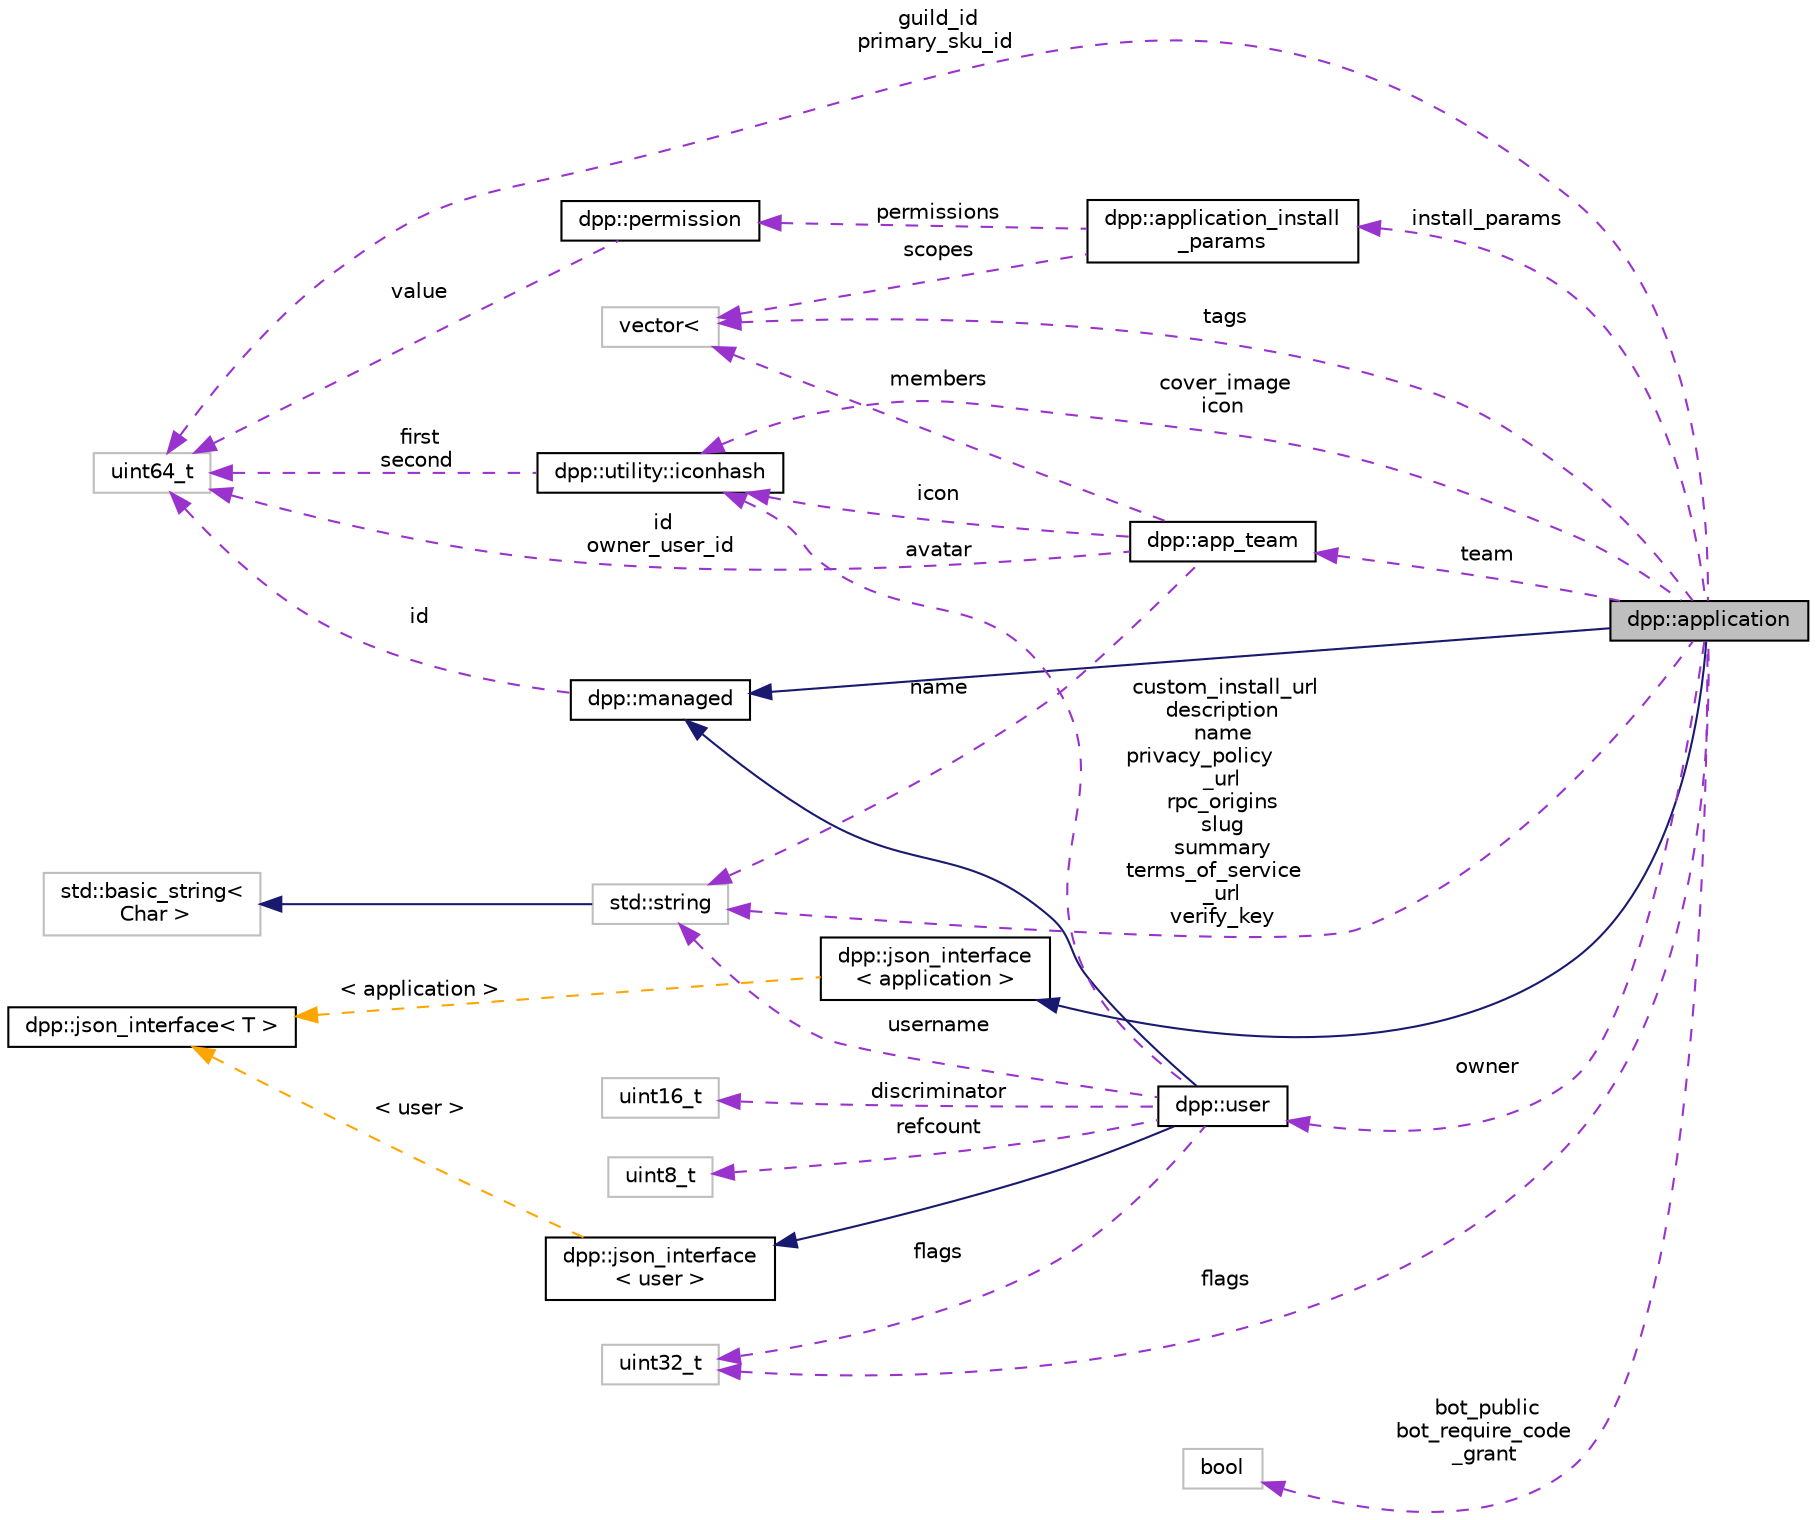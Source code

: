 digraph "dpp::application"
{
 // INTERACTIVE_SVG=YES
 // LATEX_PDF_SIZE
  bgcolor="transparent";
  edge [fontname="Helvetica",fontsize="10",labelfontname="Helvetica",labelfontsize="10"];
  node [fontname="Helvetica",fontsize="10",shape=record];
  rankdir="LR";
  Node1 [label="dpp::application",height=0.2,width=0.4,color="black", fillcolor="grey75", style="filled", fontcolor="black",tooltip="The application class represents details of a bot application."];
  Node2 -> Node1 [dir="back",color="midnightblue",fontsize="10",style="solid",fontname="Helvetica"];
  Node2 [label="dpp::managed",height=0.2,width=0.4,color="black",URL="$classdpp_1_1managed.html",tooltip="The managed class is the base class for various types that can be stored in a cache that are identifi..."];
  Node3 -> Node2 [dir="back",color="darkorchid3",fontsize="10",style="dashed",label=" id" ,fontname="Helvetica"];
  Node3 [label="uint64_t",height=0.2,width=0.4,color="grey75",tooltip=" "];
  Node4 -> Node1 [dir="back",color="midnightblue",fontsize="10",style="solid",fontname="Helvetica"];
  Node4 [label="dpp::json_interface\l\< application \>",height=0.2,width=0.4,color="black",URL="$structdpp_1_1json__interface.html",tooltip=" "];
  Node5 -> Node4 [dir="back",color="orange",fontsize="10",style="dashed",label=" \< application \>" ,fontname="Helvetica"];
  Node5 [label="dpp::json_interface\< T \>",height=0.2,width=0.4,color="black",URL="$structdpp_1_1json__interface.html",tooltip="Represents an interface for an object that can optionally implement functions for converting to and f..."];
  Node6 -> Node1 [dir="back",color="darkorchid3",fontsize="10",style="dashed",label=" custom_install_url\ndescription\nname\nprivacy_policy\l_url\nrpc_origins\nslug\nsummary\nterms_of_service\l_url\nverify_key" ,fontname="Helvetica"];
  Node6 [label="std::string",height=0.2,width=0.4,color="grey75",tooltip=" "];
  Node7 -> Node6 [dir="back",color="midnightblue",fontsize="10",style="solid",fontname="Helvetica"];
  Node7 [label="std::basic_string\<\l Char \>",height=0.2,width=0.4,color="grey75",tooltip=" "];
  Node8 -> Node1 [dir="back",color="darkorchid3",fontsize="10",style="dashed",label=" cover_image\nicon" ,fontname="Helvetica"];
  Node8 [label="dpp::utility::iconhash",height=0.2,width=0.4,color="black",URL="$structdpp_1_1utility_1_1iconhash.html",tooltip="Store a 128 bit icon hash (profile picture, server icon etc) as a 128 bit binary value made of two ui..."];
  Node3 -> Node8 [dir="back",color="darkorchid3",fontsize="10",style="dashed",label=" first\nsecond" ,fontname="Helvetica"];
  Node9 -> Node1 [dir="back",color="darkorchid3",fontsize="10",style="dashed",label=" bot_public\nbot_require_code\l_grant" ,fontname="Helvetica"];
  Node9 [label="bool",height=0.2,width=0.4,color="grey75",tooltip=" "];
  Node10 -> Node1 [dir="back",color="darkorchid3",fontsize="10",style="dashed",label=" owner" ,fontname="Helvetica"];
  Node10 [label="dpp::user",height=0.2,width=0.4,color="black",URL="$classdpp_1_1user.html",tooltip="Represents a user on discord. May or may not be a member of a dpp::guild."];
  Node2 -> Node10 [dir="back",color="midnightblue",fontsize="10",style="solid",fontname="Helvetica"];
  Node11 -> Node10 [dir="back",color="midnightblue",fontsize="10",style="solid",fontname="Helvetica"];
  Node11 [label="dpp::json_interface\l\< user \>",height=0.2,width=0.4,color="black",URL="$structdpp_1_1json__interface.html",tooltip=" "];
  Node5 -> Node11 [dir="back",color="orange",fontsize="10",style="dashed",label=" \< user \>" ,fontname="Helvetica"];
  Node6 -> Node10 [dir="back",color="darkorchid3",fontsize="10",style="dashed",label=" username" ,fontname="Helvetica"];
  Node8 -> Node10 [dir="back",color="darkorchid3",fontsize="10",style="dashed",label=" avatar" ,fontname="Helvetica"];
  Node12 -> Node10 [dir="back",color="darkorchid3",fontsize="10",style="dashed",label=" flags" ,fontname="Helvetica"];
  Node12 [label="uint32_t",height=0.2,width=0.4,color="grey75",tooltip=" "];
  Node13 -> Node10 [dir="back",color="darkorchid3",fontsize="10",style="dashed",label=" discriminator" ,fontname="Helvetica"];
  Node13 [label="uint16_t",height=0.2,width=0.4,color="grey75",tooltip=" "];
  Node14 -> Node10 [dir="back",color="darkorchid3",fontsize="10",style="dashed",label=" refcount" ,fontname="Helvetica"];
  Node14 [label="uint8_t",height=0.2,width=0.4,color="grey75",tooltip=" "];
  Node15 -> Node1 [dir="back",color="darkorchid3",fontsize="10",style="dashed",label=" team" ,fontname="Helvetica"];
  Node15 [label="dpp::app_team",height=0.2,width=0.4,color="black",URL="$classdpp_1_1app__team.html",tooltip="Represents a team of users who maintain a bot/application."];
  Node8 -> Node15 [dir="back",color="darkorchid3",fontsize="10",style="dashed",label=" icon" ,fontname="Helvetica"];
  Node3 -> Node15 [dir="back",color="darkorchid3",fontsize="10",style="dashed",label=" id\nowner_user_id" ,fontname="Helvetica"];
  Node16 -> Node15 [dir="back",color="darkorchid3",fontsize="10",style="dashed",label=" members" ,fontname="Helvetica"];
  Node16 [label="vector\<",height=0.2,width=0.4,color="grey75",tooltip=" "];
  Node6 -> Node15 [dir="back",color="darkorchid3",fontsize="10",style="dashed",label=" name" ,fontname="Helvetica"];
  Node3 -> Node1 [dir="back",color="darkorchid3",fontsize="10",style="dashed",label=" guild_id\nprimary_sku_id" ,fontname="Helvetica"];
  Node12 -> Node1 [dir="back",color="darkorchid3",fontsize="10",style="dashed",label=" flags" ,fontname="Helvetica"];
  Node16 -> Node1 [dir="back",color="darkorchid3",fontsize="10",style="dashed",label=" tags" ,fontname="Helvetica"];
  Node17 -> Node1 [dir="back",color="darkorchid3",fontsize="10",style="dashed",label=" install_params" ,fontname="Helvetica"];
  Node17 [label="dpp::application_install\l_params",height=0.2,width=0.4,color="black",URL="$structdpp_1_1application__install__params.html",tooltip="Represents the settings for the bot/application's in-app authorization link."];
  Node18 -> Node17 [dir="back",color="darkorchid3",fontsize="10",style="dashed",label=" permissions" ,fontname="Helvetica"];
  Node18 [label="dpp::permission",height=0.2,width=0.4,color="black",URL="$classdpp_1_1permission.html",tooltip="Represents a permission bitmask (refer to enum dpp::permissions) which are hold in an uint64_t."];
  Node3 -> Node18 [dir="back",color="darkorchid3",fontsize="10",style="dashed",label=" value" ,fontname="Helvetica"];
  Node16 -> Node17 [dir="back",color="darkorchid3",fontsize="10",style="dashed",label=" scopes" ,fontname="Helvetica"];
}

